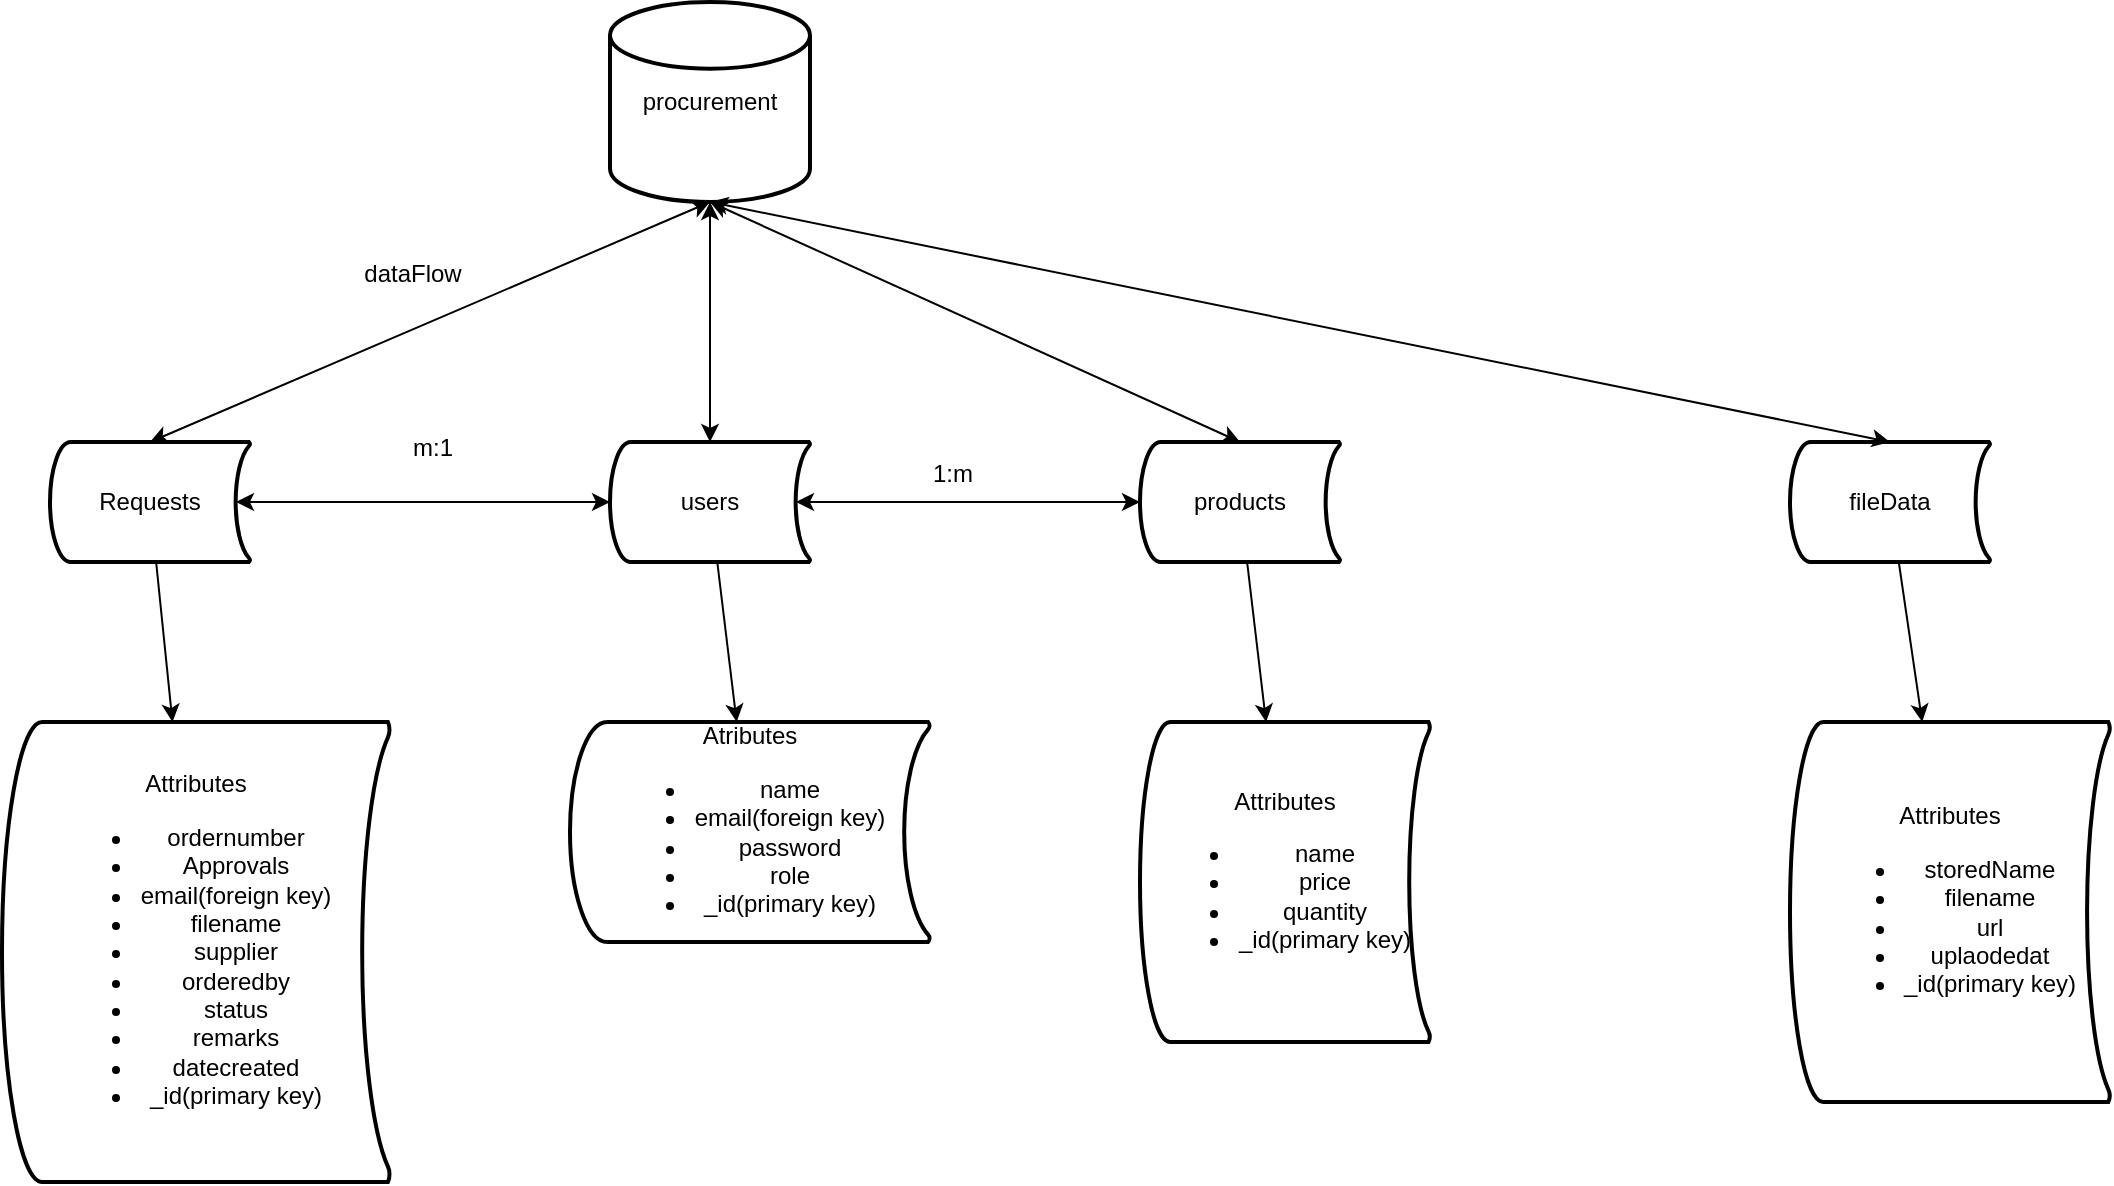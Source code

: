<mxfile>
    <diagram id="YLneeYMjzbY-CFZnUUsU" name="Page-1">
        <mxGraphModel dx="1418" dy="436" grid="1" gridSize="10" guides="1" tooltips="1" connect="1" arrows="1" fold="1" page="1" pageScale="1" pageWidth="850" pageHeight="1100" math="0" shadow="0">
            <root>
                <mxCell id="0"/>
                <mxCell id="1" parent="0"/>
                <mxCell id="2" value="procurement" style="strokeWidth=2;html=1;shape=mxgraph.flowchart.database;whiteSpace=wrap;" parent="1" vertex="1">
                    <mxGeometry x="160" y="60" width="100" height="100" as="geometry"/>
                </mxCell>
                <mxCell id="18" value="" style="edgeStyle=none;html=1;" parent="1" source="3" target="17" edge="1">
                    <mxGeometry relative="1" as="geometry"/>
                </mxCell>
                <mxCell id="3" value="Requests" style="strokeWidth=2;html=1;shape=mxgraph.flowchart.stored_data;whiteSpace=wrap;" parent="1" vertex="1">
                    <mxGeometry x="-120" y="280" width="100" height="60" as="geometry"/>
                </mxCell>
                <mxCell id="20" value="" style="edgeStyle=none;html=1;" parent="1" source="4" target="19" edge="1">
                    <mxGeometry relative="1" as="geometry"/>
                </mxCell>
                <mxCell id="4" value="users" style="strokeWidth=2;html=1;shape=mxgraph.flowchart.stored_data;whiteSpace=wrap;" parent="1" vertex="1">
                    <mxGeometry x="160" y="280" width="100" height="60" as="geometry"/>
                </mxCell>
                <mxCell id="24" value="" style="edgeStyle=none;html=1;" parent="1" source="5" target="23" edge="1">
                    <mxGeometry relative="1" as="geometry"/>
                </mxCell>
                <mxCell id="5" value="fileData" style="strokeWidth=2;html=1;shape=mxgraph.flowchart.stored_data;whiteSpace=wrap;" parent="1" vertex="1">
                    <mxGeometry x="750" y="280" width="100" height="60" as="geometry"/>
                </mxCell>
                <mxCell id="22" value="" style="edgeStyle=none;html=1;" parent="1" source="6" target="21" edge="1">
                    <mxGeometry relative="1" as="geometry"/>
                </mxCell>
                <mxCell id="6" value="products" style="strokeWidth=2;html=1;shape=mxgraph.flowchart.stored_data;whiteSpace=wrap;" parent="1" vertex="1">
                    <mxGeometry x="425" y="280" width="100" height="60" as="geometry"/>
                </mxCell>
                <mxCell id="8" value="" style="endArrow=classic;startArrow=classic;html=1;exitX=0.5;exitY=0;exitDx=0;exitDy=0;exitPerimeter=0;entryX=0.5;entryY=1;entryDx=0;entryDy=0;entryPerimeter=0;" parent="1" source="3" target="2" edge="1">
                    <mxGeometry width="50" height="50" relative="1" as="geometry">
                        <mxPoint x="120" y="230" as="sourcePoint"/>
                        <mxPoint x="170" y="180" as="targetPoint"/>
                    </mxGeometry>
                </mxCell>
                <mxCell id="9" value="" style="endArrow=classic;startArrow=classic;html=1;exitX=0.5;exitY=0;exitDx=0;exitDy=0;exitPerimeter=0;entryX=0.5;entryY=1;entryDx=0;entryDy=0;entryPerimeter=0;" parent="1" source="4" target="2" edge="1">
                    <mxGeometry width="50" height="50" relative="1" as="geometry">
                        <mxPoint x="120" y="270" as="sourcePoint"/>
                        <mxPoint x="220" y="170" as="targetPoint"/>
                    </mxGeometry>
                </mxCell>
                <mxCell id="10" value="" style="endArrow=classic;startArrow=classic;html=1;exitX=0.5;exitY=0;exitDx=0;exitDy=0;exitPerimeter=0;entryX=0.5;entryY=1;entryDx=0;entryDy=0;entryPerimeter=0;" parent="1" source="6" target="2" edge="1">
                    <mxGeometry width="50" height="50" relative="1" as="geometry">
                        <mxPoint x="300" y="230" as="sourcePoint"/>
                        <mxPoint x="400" y="130" as="targetPoint"/>
                    </mxGeometry>
                </mxCell>
                <mxCell id="11" value="" style="endArrow=classic;startArrow=classic;html=1;exitX=0.5;exitY=0;exitDx=0;exitDy=0;exitPerimeter=0;entryX=0.5;entryY=1;entryDx=0;entryDy=0;entryPerimeter=0;" parent="1" source="5" target="2" edge="1">
                    <mxGeometry width="50" height="50" relative="1" as="geometry">
                        <mxPoint x="470" y="260" as="sourcePoint"/>
                        <mxPoint x="330" y="160" as="targetPoint"/>
                    </mxGeometry>
                </mxCell>
                <mxCell id="12" value="" style="endArrow=classic;startArrow=classic;html=1;exitX=0.93;exitY=0.5;exitDx=0;exitDy=0;exitPerimeter=0;entryX=0;entryY=0.5;entryDx=0;entryDy=0;entryPerimeter=0;" parent="1" source="3" target="4" edge="1">
                    <mxGeometry width="50" height="50" relative="1" as="geometry">
                        <mxPoint x="50" y="310" as="sourcePoint"/>
                        <mxPoint x="100" y="260" as="targetPoint"/>
                    </mxGeometry>
                </mxCell>
                <mxCell id="13" value="m:1" style="text;html=1;align=center;verticalAlign=middle;resizable=0;points=[];autosize=1;strokeColor=none;fillColor=none;" parent="1" vertex="1">
                    <mxGeometry x="51" y="268" width="40" height="30" as="geometry"/>
                </mxCell>
                <mxCell id="14" value="" style="endArrow=classic;startArrow=classic;html=1;exitX=0.93;exitY=0.5;exitDx=0;exitDy=0;exitPerimeter=0;entryX=0;entryY=0.5;entryDx=0;entryDy=0;entryPerimeter=0;" parent="1" source="4" target="6" edge="1">
                    <mxGeometry width="50" height="50" relative="1" as="geometry">
                        <mxPoint x="270" y="309.44" as="sourcePoint"/>
                        <mxPoint x="420" y="310" as="targetPoint"/>
                    </mxGeometry>
                </mxCell>
                <mxCell id="15" value="1:m&lt;div&gt;&lt;br&gt;&lt;/div&gt;" style="text;html=1;align=center;verticalAlign=middle;resizable=0;points=[];autosize=1;strokeColor=none;fillColor=none;" parent="1" vertex="1">
                    <mxGeometry x="311" y="283" width="40" height="40" as="geometry"/>
                </mxCell>
                <mxCell id="16" value="dataFlow&lt;div&gt;&lt;br&gt;&lt;/div&gt;" style="text;html=1;align=center;verticalAlign=middle;resizable=0;points=[];autosize=1;strokeColor=none;fillColor=none;" parent="1" vertex="1">
                    <mxGeometry x="26" y="183" width="70" height="40" as="geometry"/>
                </mxCell>
                <mxCell id="17" value="Attributes&lt;div&gt;&lt;ul&gt;&lt;li&gt;ordernumber&lt;/li&gt;&lt;li&gt;Approvals&lt;/li&gt;&lt;li&gt;email(foreign key)&lt;/li&gt;&lt;li&gt;filename&lt;/li&gt;&lt;li&gt;supplier&lt;/li&gt;&lt;li&gt;orderedby&lt;/li&gt;&lt;li&gt;status&lt;/li&gt;&lt;li&gt;remarks&lt;/li&gt;&lt;li&gt;datecreated&lt;/li&gt;&lt;li&gt;_id(primary key)&lt;/li&gt;&lt;/ul&gt;&lt;/div&gt;" style="strokeWidth=2;html=1;shape=mxgraph.flowchart.stored_data;whiteSpace=wrap;" parent="1" vertex="1">
                    <mxGeometry x="-144" y="420" width="194" height="230" as="geometry"/>
                </mxCell>
                <mxCell id="19" value="Atributes&lt;div&gt;&lt;ul&gt;&lt;li&gt;name&lt;/li&gt;&lt;li&gt;email(foreign key)&lt;/li&gt;&lt;li&gt;password&lt;/li&gt;&lt;li&gt;role&lt;/li&gt;&lt;li&gt;_id(primary key)&lt;/li&gt;&lt;/ul&gt;&lt;/div&gt;" style="strokeWidth=2;html=1;shape=mxgraph.flowchart.stored_data;whiteSpace=wrap;" parent="1" vertex="1">
                    <mxGeometry x="140" y="420" width="180" height="110" as="geometry"/>
                </mxCell>
                <mxCell id="21" value="Attributes&lt;div&gt;&lt;ul&gt;&lt;li&gt;name&lt;/li&gt;&lt;li&gt;price&lt;/li&gt;&lt;li&gt;quantity&lt;/li&gt;&lt;li&gt;_id(primary key)&lt;/li&gt;&lt;/ul&gt;&lt;/div&gt;" style="strokeWidth=2;html=1;shape=mxgraph.flowchart.stored_data;whiteSpace=wrap;" parent="1" vertex="1">
                    <mxGeometry x="425" y="420" width="145" height="160" as="geometry"/>
                </mxCell>
                <mxCell id="23" value="Attributes&lt;div&gt;&lt;ul&gt;&lt;li&gt;storedName&lt;/li&gt;&lt;li&gt;filename&lt;/li&gt;&lt;li&gt;url&lt;/li&gt;&lt;li&gt;uplaodedat&lt;/li&gt;&lt;li&gt;_id(primary key)&lt;/li&gt;&lt;/ul&gt;&lt;/div&gt;" style="strokeWidth=2;html=1;shape=mxgraph.flowchart.stored_data;whiteSpace=wrap;" parent="1" vertex="1">
                    <mxGeometry x="750" y="420" width="160" height="190" as="geometry"/>
                </mxCell>
            </root>
        </mxGraphModel>
    </diagram>
</mxfile>